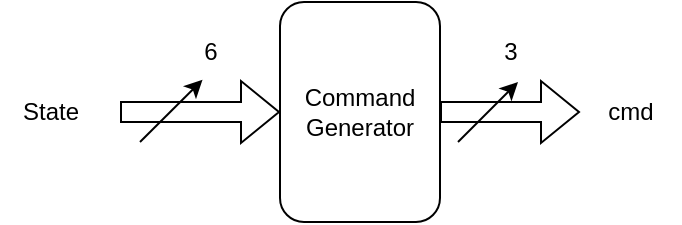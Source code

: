 <mxfile version="21.3.7" type="device">
  <diagram name="Page-1" id="o2k4QfxMzBPRXldJCw06">
    <mxGraphModel dx="683" dy="464" grid="1" gridSize="10" guides="1" tooltips="1" connect="1" arrows="1" fold="1" page="1" pageScale="1" pageWidth="1169" pageHeight="827" math="0" shadow="0">
      <root>
        <mxCell id="0" />
        <mxCell id="1" parent="0" />
        <mxCell id="i8vFdicilSEKbvIimV2Y-1" value="Command Generator" style="rounded=1;whiteSpace=wrap;html=1;" vertex="1" parent="1">
          <mxGeometry x="320" y="160" width="80" height="110" as="geometry" />
        </mxCell>
        <mxCell id="i8vFdicilSEKbvIimV2Y-8" value="State" style="text;html=1;align=center;verticalAlign=middle;resizable=0;points=[];autosize=1;strokeColor=none;fillColor=none;" vertex="1" parent="1">
          <mxGeometry x="180" y="200" width="50" height="30" as="geometry" />
        </mxCell>
        <mxCell id="i8vFdicilSEKbvIimV2Y-10" value="" style="shape=flexArrow;endArrow=classic;html=1;rounded=0;entryX=0;entryY=0.5;entryDx=0;entryDy=0;" edge="1" parent="1" target="i8vFdicilSEKbvIimV2Y-1">
          <mxGeometry width="50" height="50" relative="1" as="geometry">
            <mxPoint x="240" y="215" as="sourcePoint" />
            <mxPoint x="280" y="190" as="targetPoint" />
          </mxGeometry>
        </mxCell>
        <mxCell id="i8vFdicilSEKbvIimV2Y-11" value="" style="endArrow=classic;html=1;rounded=0;entryX=0.376;entryY=0.962;entryDx=0;entryDy=0;entryPerimeter=0;" edge="1" parent="1" target="i8vFdicilSEKbvIimV2Y-12">
          <mxGeometry width="50" height="50" relative="1" as="geometry">
            <mxPoint x="250" y="230" as="sourcePoint" />
            <mxPoint x="290" y="190" as="targetPoint" />
          </mxGeometry>
        </mxCell>
        <mxCell id="i8vFdicilSEKbvIimV2Y-12" value="6" style="text;html=1;align=center;verticalAlign=middle;resizable=0;points=[];autosize=1;strokeColor=none;fillColor=none;" vertex="1" parent="1">
          <mxGeometry x="270" y="170" width="30" height="30" as="geometry" />
        </mxCell>
        <mxCell id="i8vFdicilSEKbvIimV2Y-13" value="" style="endArrow=classic;html=1;rounded=0;" edge="1" parent="1">
          <mxGeometry width="50" height="50" relative="1" as="geometry">
            <mxPoint x="409" y="230" as="sourcePoint" />
            <mxPoint x="439" y="200" as="targetPoint" />
          </mxGeometry>
        </mxCell>
        <mxCell id="i8vFdicilSEKbvIimV2Y-14" value="3" style="text;html=1;align=center;verticalAlign=middle;resizable=0;points=[];autosize=1;strokeColor=none;fillColor=none;" vertex="1" parent="1">
          <mxGeometry x="420" y="170" width="30" height="30" as="geometry" />
        </mxCell>
        <mxCell id="i8vFdicilSEKbvIimV2Y-16" value="" style="shape=flexArrow;endArrow=classic;html=1;rounded=0;exitX=1;exitY=0.5;exitDx=0;exitDy=0;" edge="1" parent="1" source="i8vFdicilSEKbvIimV2Y-1">
          <mxGeometry width="50" height="50" relative="1" as="geometry">
            <mxPoint x="460" y="220" as="sourcePoint" />
            <mxPoint x="470" y="215" as="targetPoint" />
          </mxGeometry>
        </mxCell>
        <mxCell id="i8vFdicilSEKbvIimV2Y-17" value="cmd" style="text;html=1;align=center;verticalAlign=middle;resizable=0;points=[];autosize=1;strokeColor=none;fillColor=none;" vertex="1" parent="1">
          <mxGeometry x="470" y="200" width="50" height="30" as="geometry" />
        </mxCell>
      </root>
    </mxGraphModel>
  </diagram>
</mxfile>
